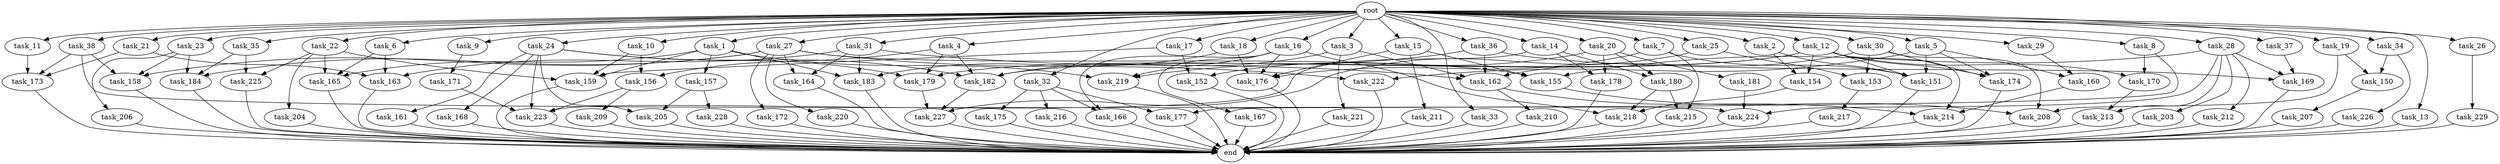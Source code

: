 digraph G {
  task_8 [size="102.400000"];
  task_11 [size="102.400000"];
  task_173 [size="58411555225.600006"];
  task_158 [size="63565515980.800003"];
  task_228 [size="13743895347.200001"];
  task_17 [size="102.400000"];
  task_204 [size="42090679500.800003"];
  root [size="0.000000"];
  task_223 [size="197568495616.000000"];
  task_35 [size="102.400000"];
  task_161 [size="54975581388.800003"];
  task_159 [size="211312390963.200012"];
  task_26 [size="102.400000"];
  task_15 [size="102.400000"];
  task_167 [size="42090679500.800003"];
  task_227 [size="170080704921.600006"];
  task_209 [size="3435973836.800000"];
  task_211 [size="21474836480.000000"];
  task_166 [size="45526653337.600006"];
  task_206 [size="7730941132.800000"];
  task_4 [size="102.400000"];
  task_177 [size="45526653337.600006"];
  task_33 [size="102.400000"];
  task_181 [size="3435973836.800000"];
  task_216 [size="3435973836.800000"];
  task_176 [size="235364207820.800018"];
  task_225 [size="97066260889.600006"];
  task_13 [size="102.400000"];
  task_153 [size="55834574848.000000"];
  task_30 [size="102.400000"];
  task_208 [size="107374182400.000000"];
  task_5 [size="102.400000"];
  task_183 [size="176952652595.200012"];
  task_205 [size="68719476736.000000"];
  task_6 [size="102.400000"];
  task_184 [size="104797202022.400009"];
  task_25 [size="102.400000"];
  task_163 [size="56693568307.200005"];
  task_169 [size="144310901145.600006"];
  task_3 [size="102.400000"];
  task_179 [size="66142496358.400002"];
  task_164 [size="63565515980.800003"];
  task_221 [size="30923764531.200001"];
  task_157 [size="69578470195.199997"];
  task_215 [size="116823110451.200012"];
  task_16 [size="102.400000"];
  task_154 [size="15461882265.600000"];
  task_150 [size="21474836480.000000"];
  task_27 [size="102.400000"];
  task_224 [size="72155450572.800003"];
  task_155 [size="118541097369.600006"];
  task_160 [size="140874927308.800018"];
  task_182 [size="97066260889.600006"];
  task_12 [size="102.400000"];
  task_21 [size="102.400000"];
  task_18 [size="102.400000"];
  task_180 [size="73014444032.000000"];
  task_22 [size="102.400000"];
  task_31 [size="102.400000"];
  task_9 [size="102.400000"];
  task_162 [size="69578470195.199997"];
  task_168 [size="54975581388.800003"];
  task_32 [size="102.400000"];
  task_28 [size="102.400000"];
  task_174 [size="107374182400.000000"];
  task_217 [size="7730941132.800000"];
  task_29 [size="102.400000"];
  task_34 [size="102.400000"];
  task_10 [size="102.400000"];
  task_212 [size="54975581388.800003"];
  task_178 [size="73014444032.000000"];
  task_2 [size="102.400000"];
  task_171 [size="7730941132.800000"];
  end [size="0.000000"];
  task_7 [size="102.400000"];
  task_213 [size="109951162777.600006"];
  task_14 [size="102.400000"];
  task_156 [size="89335319756.800003"];
  task_151 [size="187260574105.600006"];
  task_222 [size="127990025420.800003"];
  task_210 [size="42090679500.800003"];
  task_24 [size="102.400000"];
  task_38 [size="102.400000"];
  task_19 [size="102.400000"];
  task_219 [size="115105123532.800003"];
  task_226 [size="13743895347.200001"];
  task_36 [size="102.400000"];
  task_170 [size="49821620633.600006"];
  task_220 [size="42090679500.800003"];
  task_214 [size="57552561766.400002"];
  task_172 [size="42090679500.800003"];
  task_175 [size="3435973836.800000"];
  task_207 [size="69578470195.199997"];
  task_229 [size="30923764531.200001"];
  task_23 [size="102.400000"];
  task_37 [size="102.400000"];
  task_165 [size="133143986176.000000"];
  task_1 [size="102.400000"];
  task_218 [size="142592914227.200012"];
  task_20 [size="102.400000"];
  task_203 [size="54975581388.800003"];
  task_152 [size="17179869184.000000"];

  task_8 -> task_170 [size="411041792.000000"];
  task_8 -> task_177 [size="411041792.000000"];
  task_11 -> task_173 [size="301989888.000000"];
  task_173 -> end [size="1.000000"];
  task_158 -> end [size="1.000000"];
  task_228 -> end [size="1.000000"];
  task_17 -> task_159 [size="134217728.000000"];
  task_17 -> task_152 [size="134217728.000000"];
  task_204 -> end [size="1.000000"];
  root -> task_8 [size="1.000000"];
  root -> task_14 [size="1.000000"];
  root -> task_24 [size="1.000000"];
  root -> task_13 [size="1.000000"];
  root -> task_33 [size="1.000000"];
  root -> task_12 [size="1.000000"];
  root -> task_21 [size="1.000000"];
  root -> task_18 [size="1.000000"];
  root -> task_22 [size="1.000000"];
  root -> task_31 [size="1.000000"];
  root -> task_9 [size="1.000000"];
  root -> task_5 [size="1.000000"];
  root -> task_36 [size="1.000000"];
  root -> task_32 [size="1.000000"];
  root -> task_26 [size="1.000000"];
  root -> task_15 [size="1.000000"];
  root -> task_6 [size="1.000000"];
  root -> task_4 [size="1.000000"];
  root -> task_25 [size="1.000000"];
  root -> task_30 [size="1.000000"];
  root -> task_34 [size="1.000000"];
  root -> task_3 [size="1.000000"];
  root -> task_19 [size="1.000000"];
  root -> task_10 [size="1.000000"];
  root -> task_23 [size="1.000000"];
  root -> task_37 [size="1.000000"];
  root -> task_1 [size="1.000000"];
  root -> task_11 [size="1.000000"];
  root -> task_17 [size="1.000000"];
  root -> task_2 [size="1.000000"];
  root -> task_29 [size="1.000000"];
  root -> task_20 [size="1.000000"];
  root -> task_35 [size="1.000000"];
  root -> task_7 [size="1.000000"];
  root -> task_27 [size="1.000000"];
  root -> task_38 [size="1.000000"];
  root -> task_28 [size="1.000000"];
  root -> task_16 [size="1.000000"];
  task_223 -> end [size="1.000000"];
  task_35 -> task_184 [size="536870912.000000"];
  task_35 -> task_225 [size="536870912.000000"];
  task_161 -> end [size="1.000000"];
  task_159 -> end [size="1.000000"];
  task_26 -> task_229 [size="301989888.000000"];
  task_15 -> task_176 [size="209715200.000000"];
  task_15 -> task_211 [size="209715200.000000"];
  task_15 -> task_155 [size="209715200.000000"];
  task_167 -> end [size="1.000000"];
  task_227 -> end [size="1.000000"];
  task_209 -> end [size="1.000000"];
  task_211 -> end [size="1.000000"];
  task_166 -> end [size="1.000000"];
  task_206 -> end [size="1.000000"];
  task_4 -> task_156 [size="33554432.000000"];
  task_4 -> task_179 [size="33554432.000000"];
  task_4 -> task_182 [size="33554432.000000"];
  task_177 -> end [size="1.000000"];
  task_33 -> end [size="1.000000"];
  task_181 -> task_224 [size="33554432.000000"];
  task_216 -> end [size="1.000000"];
  task_176 -> end [size="1.000000"];
  task_225 -> end [size="1.000000"];
  task_13 -> end [size="1.000000"];
  task_153 -> task_217 [size="75497472.000000"];
  task_30 -> task_153 [size="134217728.000000"];
  task_30 -> task_208 [size="134217728.000000"];
  task_30 -> task_162 [size="134217728.000000"];
  task_30 -> task_174 [size="134217728.000000"];
  task_208 -> end [size="1.000000"];
  task_5 -> task_160 [size="838860800.000000"];
  task_5 -> task_174 [size="838860800.000000"];
  task_5 -> task_151 [size="838860800.000000"];
  task_5 -> task_222 [size="838860800.000000"];
  task_183 -> end [size="1.000000"];
  task_205 -> end [size="1.000000"];
  task_6 -> task_165 [size="209715200.000000"];
  task_6 -> task_163 [size="209715200.000000"];
  task_184 -> end [size="1.000000"];
  task_25 -> task_153 [size="411041792.000000"];
  task_25 -> task_227 [size="411041792.000000"];
  task_163 -> end [size="1.000000"];
  task_169 -> end [size="1.000000"];
  task_3 -> task_162 [size="301989888.000000"];
  task_3 -> task_182 [size="301989888.000000"];
  task_3 -> task_221 [size="301989888.000000"];
  task_179 -> task_227 [size="411041792.000000"];
  task_164 -> end [size="1.000000"];
  task_221 -> end [size="1.000000"];
  task_157 -> task_205 [size="134217728.000000"];
  task_157 -> task_228 [size="134217728.000000"];
  task_215 -> end [size="1.000000"];
  task_16 -> task_176 [size="411041792.000000"];
  task_16 -> task_167 [size="411041792.000000"];
  task_16 -> task_166 [size="411041792.000000"];
  task_16 -> task_219 [size="411041792.000000"];
  task_16 -> task_218 [size="411041792.000000"];
  task_154 -> task_218 [size="679477248.000000"];
  task_150 -> task_207 [size="679477248.000000"];
  task_27 -> task_172 [size="411041792.000000"];
  task_27 -> task_222 [size="411041792.000000"];
  task_27 -> task_158 [size="411041792.000000"];
  task_27 -> task_164 [size="411041792.000000"];
  task_27 -> task_184 [size="411041792.000000"];
  task_27 -> task_220 [size="411041792.000000"];
  task_27 -> task_155 [size="411041792.000000"];
  task_224 -> end [size="1.000000"];
  task_155 -> task_208 [size="838860800.000000"];
  task_160 -> task_214 [size="75497472.000000"];
  task_182 -> task_227 [size="838860800.000000"];
  task_12 -> task_151 [size="75497472.000000"];
  task_12 -> task_179 [size="75497472.000000"];
  task_12 -> task_154 [size="75497472.000000"];
  task_12 -> task_170 [size="75497472.000000"];
  task_12 -> task_174 [size="75497472.000000"];
  task_12 -> task_214 [size="75497472.000000"];
  task_12 -> task_182 [size="75497472.000000"];
  task_21 -> task_173 [size="134217728.000000"];
  task_21 -> task_163 [size="134217728.000000"];
  task_18 -> task_176 [size="838860800.000000"];
  task_18 -> task_183 [size="838860800.000000"];
  task_180 -> task_215 [size="301989888.000000"];
  task_180 -> task_218 [size="301989888.000000"];
  task_22 -> task_159 [size="411041792.000000"];
  task_22 -> task_204 [size="411041792.000000"];
  task_22 -> task_165 [size="411041792.000000"];
  task_22 -> task_225 [size="411041792.000000"];
  task_31 -> task_163 [size="209715200.000000"];
  task_31 -> task_162 [size="209715200.000000"];
  task_31 -> task_183 [size="209715200.000000"];
  task_31 -> task_164 [size="209715200.000000"];
  task_9 -> task_171 [size="75497472.000000"];
  task_162 -> task_214 [size="411041792.000000"];
  task_162 -> task_210 [size="411041792.000000"];
  task_168 -> end [size="1.000000"];
  task_32 -> task_216 [size="33554432.000000"];
  task_32 -> task_175 [size="33554432.000000"];
  task_32 -> task_166 [size="33554432.000000"];
  task_32 -> task_177 [size="33554432.000000"];
  task_28 -> task_213 [size="536870912.000000"];
  task_28 -> task_212 [size="536870912.000000"];
  task_28 -> task_169 [size="536870912.000000"];
  task_28 -> task_224 [size="536870912.000000"];
  task_28 -> task_155 [size="536870912.000000"];
  task_28 -> task_203 [size="536870912.000000"];
  task_174 -> end [size="1.000000"];
  task_217 -> end [size="1.000000"];
  task_29 -> task_160 [size="536870912.000000"];
  task_34 -> task_150 [size="134217728.000000"];
  task_34 -> task_226 [size="134217728.000000"];
  task_10 -> task_159 [size="838860800.000000"];
  task_10 -> task_156 [size="838860800.000000"];
  task_212 -> end [size="1.000000"];
  task_178 -> end [size="1.000000"];
  task_2 -> task_154 [size="75497472.000000"];
  task_2 -> task_151 [size="75497472.000000"];
  task_171 -> task_223 [size="679477248.000000"];
  task_7 -> task_176 [size="838860800.000000"];
  task_7 -> task_151 [size="838860800.000000"];
  task_7 -> task_215 [size="838860800.000000"];
  task_213 -> end [size="1.000000"];
  task_14 -> task_180 [size="679477248.000000"];
  task_14 -> task_178 [size="679477248.000000"];
  task_14 -> task_223 [size="679477248.000000"];
  task_156 -> task_209 [size="33554432.000000"];
  task_156 -> task_223 [size="33554432.000000"];
  task_151 -> end [size="1.000000"];
  task_222 -> end [size="1.000000"];
  task_210 -> end [size="1.000000"];
  task_24 -> task_179 [size="536870912.000000"];
  task_24 -> task_161 [size="536870912.000000"];
  task_24 -> task_205 [size="536870912.000000"];
  task_24 -> task_168 [size="536870912.000000"];
  task_24 -> task_223 [size="536870912.000000"];
  task_24 -> task_182 [size="536870912.000000"];
  task_38 -> task_173 [size="134217728.000000"];
  task_38 -> task_158 [size="134217728.000000"];
  task_38 -> task_224 [size="134217728.000000"];
  task_19 -> task_208 [size="75497472.000000"];
  task_19 -> task_150 [size="75497472.000000"];
  task_219 -> end [size="1.000000"];
  task_226 -> end [size="1.000000"];
  task_36 -> task_162 [size="33554432.000000"];
  task_36 -> task_169 [size="33554432.000000"];
  task_36 -> task_219 [size="33554432.000000"];
  task_170 -> task_213 [size="536870912.000000"];
  task_220 -> end [size="1.000000"];
  task_214 -> end [size="1.000000"];
  task_172 -> end [size="1.000000"];
  task_175 -> end [size="1.000000"];
  task_207 -> end [size="1.000000"];
  task_229 -> end [size="1.000000"];
  task_23 -> task_184 [size="75497472.000000"];
  task_23 -> task_206 [size="75497472.000000"];
  task_23 -> task_158 [size="75497472.000000"];
  task_37 -> task_169 [size="838860800.000000"];
  task_165 -> end [size="1.000000"];
  task_1 -> task_159 [size="679477248.000000"];
  task_1 -> task_157 [size="679477248.000000"];
  task_1 -> task_219 [size="679477248.000000"];
  task_1 -> task_165 [size="679477248.000000"];
  task_1 -> task_183 [size="679477248.000000"];
  task_218 -> end [size="1.000000"];
  task_20 -> task_181 [size="33554432.000000"];
  task_20 -> task_180 [size="33554432.000000"];
  task_20 -> task_152 [size="33554432.000000"];
  task_20 -> task_178 [size="33554432.000000"];
  task_203 -> end [size="1.000000"];
  task_152 -> end [size="1.000000"];
}
